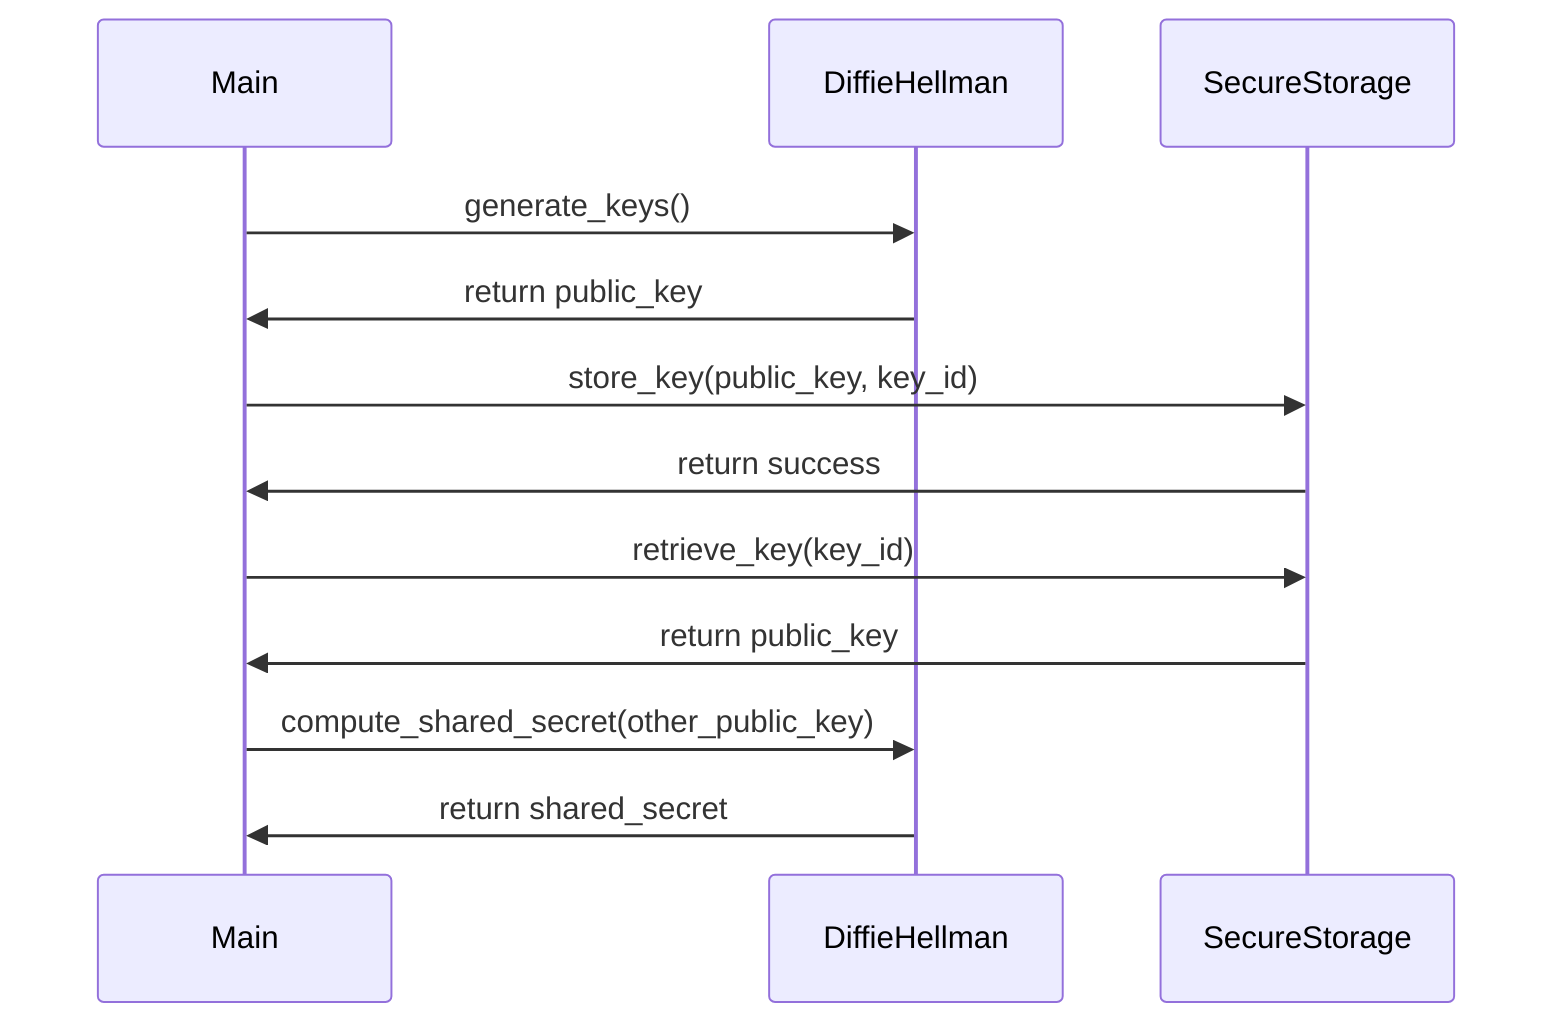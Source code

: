 sequenceDiagram
    participant M as Main
    participant DH as DiffieHellman
    participant SS as SecureStorage
    M->>DH: generate_keys()
    DH->>M: return public_key
    M->>SS: store_key(public_key, key_id)
    SS->>M: return success
    M->>SS: retrieve_key(key_id)
    SS->>M: return public_key
    M->>DH: compute_shared_secret(other_public_key)
    DH->>M: return shared_secret